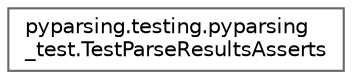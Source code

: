 digraph "Graphical Class Hierarchy"
{
 // LATEX_PDF_SIZE
  bgcolor="transparent";
  edge [fontname=Helvetica,fontsize=10,labelfontname=Helvetica,labelfontsize=10];
  node [fontname=Helvetica,fontsize=10,shape=box,height=0.2,width=0.4];
  rankdir="LR";
  Node0 [id="Node000000",label="pyparsing.testing.pyparsing\l_test.TestParseResultsAsserts",height=0.2,width=0.4,color="grey40", fillcolor="white", style="filled",URL="$d5/daa/classpyparsing_1_1testing_1_1pyparsing__test_1_1TestParseResultsAsserts.html",tooltip=" "];
}
